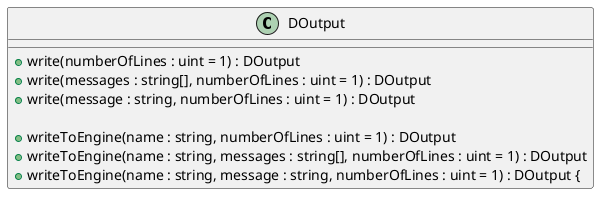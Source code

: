@startuml

class DOutput {
    + write(numberOfLines : uint = 1) : DOutput
    + write(messages : string[], numberOfLines : uint = 1) : DOutput
    + write(message : string, numberOfLines : uint = 1) : DOutput

    + writeToEngine(name : string, numberOfLines : uint = 1) : DOutput
    + writeToEngine(name : string, messages : string[], numberOfLines : uint = 1) : DOutput
    + writeToEngine(name : string, message : string, numberOfLines : uint = 1) : DOutput {
}

@enduml